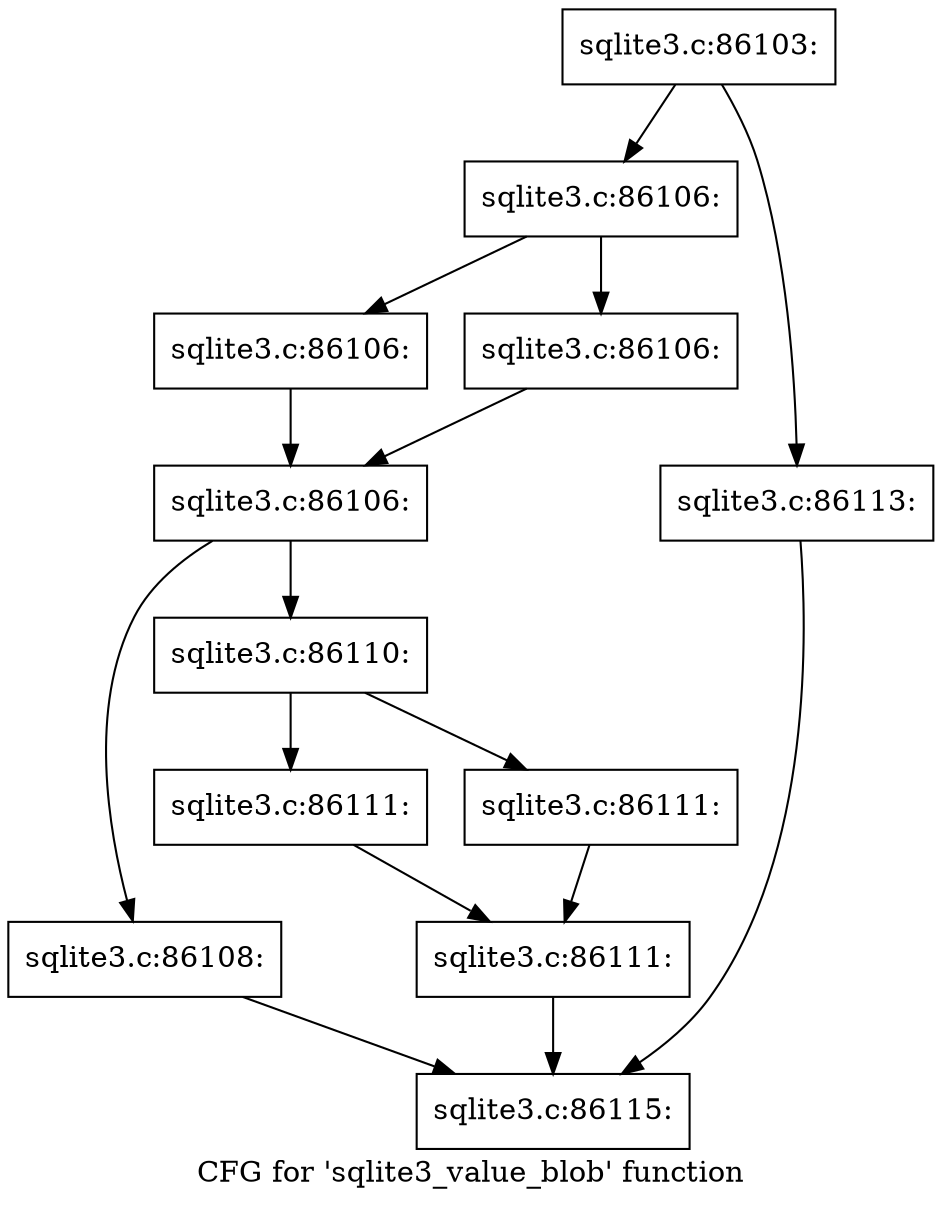 digraph "CFG for 'sqlite3_value_blob' function" {
	label="CFG for 'sqlite3_value_blob' function";

	Node0x55c0f5bc7960 [shape=record,label="{sqlite3.c:86103:}"];
	Node0x55c0f5bc7960 -> Node0x55c0f5c3b560;
	Node0x55c0f5bc7960 -> Node0x55c0f5c3b600;
	Node0x55c0f5c3b560 [shape=record,label="{sqlite3.c:86106:}"];
	Node0x55c0f5c3b560 -> Node0x55c0f5c3fe30;
	Node0x55c0f5c3b560 -> Node0x55c0f5c3fe80;
	Node0x55c0f5c3fe30 [shape=record,label="{sqlite3.c:86106:}"];
	Node0x55c0f5c3fe30 -> Node0x55c0f5c3fed0;
	Node0x55c0f5c3fe80 [shape=record,label="{sqlite3.c:86106:}"];
	Node0x55c0f5c3fe80 -> Node0x55c0f5c3fed0;
	Node0x55c0f5c3fed0 [shape=record,label="{sqlite3.c:86106:}"];
	Node0x55c0f5c3fed0 -> Node0x55c0f5c3fd30;
	Node0x55c0f5c3fed0 -> Node0x55c0f5c3fd80;
	Node0x55c0f5c3fd30 [shape=record,label="{sqlite3.c:86108:}"];
	Node0x55c0f5c3fd30 -> Node0x55c0f5c3ed00;
	Node0x55c0f5c3fd80 [shape=record,label="{sqlite3.c:86110:}"];
	Node0x55c0f5c3fd80 -> Node0x55c0f5c40a10;
	Node0x55c0f5c3fd80 -> Node0x55c0f5c411d0;
	Node0x55c0f5c40a10 [shape=record,label="{sqlite3.c:86111:}"];
	Node0x55c0f5c40a10 -> Node0x55c0f5c41220;
	Node0x55c0f5c411d0 [shape=record,label="{sqlite3.c:86111:}"];
	Node0x55c0f5c411d0 -> Node0x55c0f5c41220;
	Node0x55c0f5c41220 [shape=record,label="{sqlite3.c:86111:}"];
	Node0x55c0f5c41220 -> Node0x55c0f5c3ed00;
	Node0x55c0f5c3b600 [shape=record,label="{sqlite3.c:86113:}"];
	Node0x55c0f5c3b600 -> Node0x55c0f5c3ed00;
	Node0x55c0f5c3ed00 [shape=record,label="{sqlite3.c:86115:}"];
}
